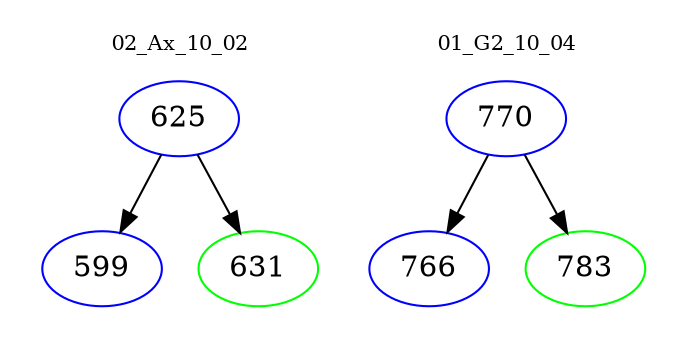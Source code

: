 digraph{
subgraph cluster_0 {
color = white
label = "02_Ax_10_02";
fontsize=10;
T0_625 [label="625", color="blue"]
T0_625 -> T0_599 [color="black"]
T0_599 [label="599", color="blue"]
T0_625 -> T0_631 [color="black"]
T0_631 [label="631", color="green"]
}
subgraph cluster_1 {
color = white
label = "01_G2_10_04";
fontsize=10;
T1_770 [label="770", color="blue"]
T1_770 -> T1_766 [color="black"]
T1_766 [label="766", color="blue"]
T1_770 -> T1_783 [color="black"]
T1_783 [label="783", color="green"]
}
}
